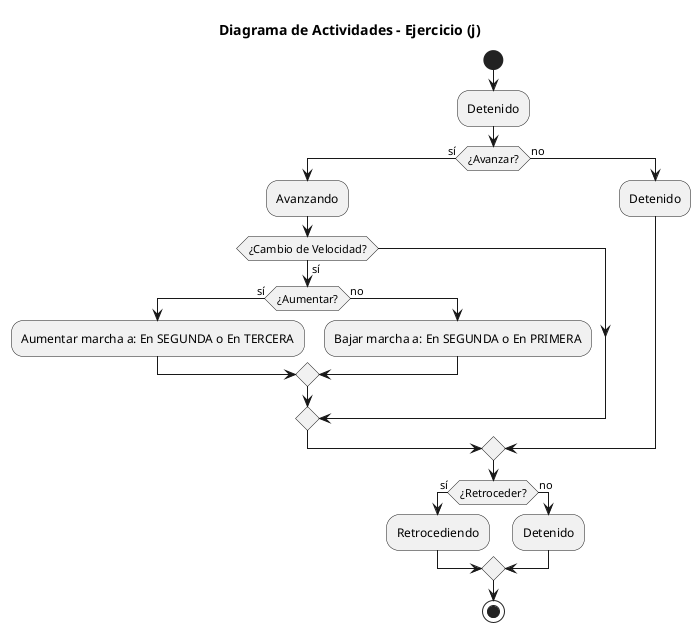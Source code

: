 @startuml Activity Diagram
title Diagrama de Actividades - Ejercicio (j)


start
:Detenido;
if (¿Avanzar?) then (sí)
:Avanzando;
if (¿Cambio de Velocidad?) then (sí)
if (¿Aumentar?) then (sí)
:Aumentar marcha a: En SEGUNDA o En TERCERA;
else(no)
:Bajar marcha a: En SEGUNDA o En PRIMERA;
endif 
endif
else (no)
:Detenido;
endif
if (¿Retroceder?) then (sí)
:Retrocediendo;
else (no)
:Detenido;
endif
stop
@enduml